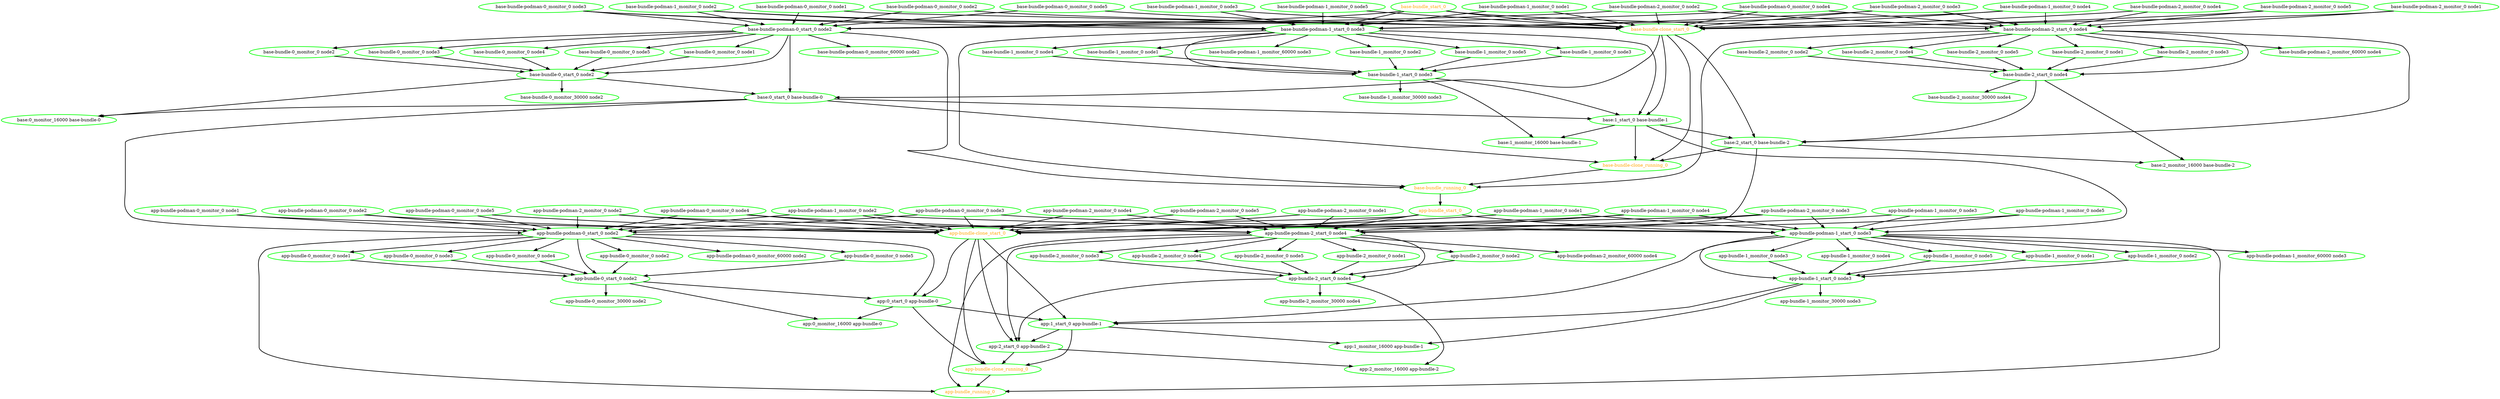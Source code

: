  digraph "g" {
"app-bundle-0_monitor_0 node1" -> "app-bundle-0_start_0 node2" [ style = bold]
"app-bundle-0_monitor_0 node1" [ style=bold color="green" fontcolor="black"]
"app-bundle-0_monitor_0 node2" -> "app-bundle-0_start_0 node2" [ style = bold]
"app-bundle-0_monitor_0 node2" [ style=bold color="green" fontcolor="black"]
"app-bundle-0_monitor_0 node3" -> "app-bundle-0_start_0 node2" [ style = bold]
"app-bundle-0_monitor_0 node3" [ style=bold color="green" fontcolor="black"]
"app-bundle-0_monitor_0 node4" -> "app-bundle-0_start_0 node2" [ style = bold]
"app-bundle-0_monitor_0 node4" [ style=bold color="green" fontcolor="black"]
"app-bundle-0_monitor_0 node5" -> "app-bundle-0_start_0 node2" [ style = bold]
"app-bundle-0_monitor_0 node5" [ style=bold color="green" fontcolor="black"]
"app-bundle-0_monitor_30000 node2" [ style=bold color="green" fontcolor="black"]
"app-bundle-0_start_0 node2" -> "app-bundle-0_monitor_30000 node2" [ style = bold]
"app-bundle-0_start_0 node2" -> "app:0_monitor_16000 app-bundle-0" [ style = bold]
"app-bundle-0_start_0 node2" -> "app:0_start_0 app-bundle-0" [ style = bold]
"app-bundle-0_start_0 node2" [ style=bold color="green" fontcolor="black"]
"app-bundle-1_monitor_0 node1" -> "app-bundle-1_start_0 node3" [ style = bold]
"app-bundle-1_monitor_0 node1" [ style=bold color="green" fontcolor="black"]
"app-bundle-1_monitor_0 node2" -> "app-bundle-1_start_0 node3" [ style = bold]
"app-bundle-1_monitor_0 node2" [ style=bold color="green" fontcolor="black"]
"app-bundle-1_monitor_0 node3" -> "app-bundle-1_start_0 node3" [ style = bold]
"app-bundle-1_monitor_0 node3" [ style=bold color="green" fontcolor="black"]
"app-bundle-1_monitor_0 node4" -> "app-bundle-1_start_0 node3" [ style = bold]
"app-bundle-1_monitor_0 node4" [ style=bold color="green" fontcolor="black"]
"app-bundle-1_monitor_0 node5" -> "app-bundle-1_start_0 node3" [ style = bold]
"app-bundle-1_monitor_0 node5" [ style=bold color="green" fontcolor="black"]
"app-bundle-1_monitor_30000 node3" [ style=bold color="green" fontcolor="black"]
"app-bundle-1_start_0 node3" -> "app-bundle-1_monitor_30000 node3" [ style = bold]
"app-bundle-1_start_0 node3" -> "app:1_monitor_16000 app-bundle-1" [ style = bold]
"app-bundle-1_start_0 node3" -> "app:1_start_0 app-bundle-1" [ style = bold]
"app-bundle-1_start_0 node3" [ style=bold color="green" fontcolor="black"]
"app-bundle-2_monitor_0 node1" -> "app-bundle-2_start_0 node4" [ style = bold]
"app-bundle-2_monitor_0 node1" [ style=bold color="green" fontcolor="black"]
"app-bundle-2_monitor_0 node2" -> "app-bundle-2_start_0 node4" [ style = bold]
"app-bundle-2_monitor_0 node2" [ style=bold color="green" fontcolor="black"]
"app-bundle-2_monitor_0 node3" -> "app-bundle-2_start_0 node4" [ style = bold]
"app-bundle-2_monitor_0 node3" [ style=bold color="green" fontcolor="black"]
"app-bundle-2_monitor_0 node4" -> "app-bundle-2_start_0 node4" [ style = bold]
"app-bundle-2_monitor_0 node4" [ style=bold color="green" fontcolor="black"]
"app-bundle-2_monitor_0 node5" -> "app-bundle-2_start_0 node4" [ style = bold]
"app-bundle-2_monitor_0 node5" [ style=bold color="green" fontcolor="black"]
"app-bundle-2_monitor_30000 node4" [ style=bold color="green" fontcolor="black"]
"app-bundle-2_start_0 node4" -> "app-bundle-2_monitor_30000 node4" [ style = bold]
"app-bundle-2_start_0 node4" -> "app:2_monitor_16000 app-bundle-2" [ style = bold]
"app-bundle-2_start_0 node4" -> "app:2_start_0 app-bundle-2" [ style = bold]
"app-bundle-2_start_0 node4" [ style=bold color="green" fontcolor="black"]
"app-bundle-clone_running_0" -> "app-bundle_running_0" [ style = bold]
"app-bundle-clone_running_0" [ style=bold color="green" fontcolor="orange"]
"app-bundle-clone_start_0" -> "app-bundle-clone_running_0" [ style = bold]
"app-bundle-clone_start_0" -> "app:0_start_0 app-bundle-0" [ style = bold]
"app-bundle-clone_start_0" -> "app:1_start_0 app-bundle-1" [ style = bold]
"app-bundle-clone_start_0" -> "app:2_start_0 app-bundle-2" [ style = bold]
"app-bundle-clone_start_0" [ style=bold color="green" fontcolor="orange"]
"app-bundle-podman-0_monitor_0 node1" -> "app-bundle-clone_start_0" [ style = bold]
"app-bundle-podman-0_monitor_0 node1" -> "app-bundle-podman-0_start_0 node2" [ style = bold]
"app-bundle-podman-0_monitor_0 node1" [ style=bold color="green" fontcolor="black"]
"app-bundle-podman-0_monitor_0 node2" -> "app-bundle-clone_start_0" [ style = bold]
"app-bundle-podman-0_monitor_0 node2" -> "app-bundle-podman-0_start_0 node2" [ style = bold]
"app-bundle-podman-0_monitor_0 node2" [ style=bold color="green" fontcolor="black"]
"app-bundle-podman-0_monitor_0 node3" -> "app-bundle-clone_start_0" [ style = bold]
"app-bundle-podman-0_monitor_0 node3" -> "app-bundle-podman-0_start_0 node2" [ style = bold]
"app-bundle-podman-0_monitor_0 node3" -> "app-bundle-podman-1_start_0 node3" [ style = bold]
"app-bundle-podman-0_monitor_0 node3" [ style=bold color="green" fontcolor="black"]
"app-bundle-podman-0_monitor_0 node4" -> "app-bundle-clone_start_0" [ style = bold]
"app-bundle-podman-0_monitor_0 node4" -> "app-bundle-podman-0_start_0 node2" [ style = bold]
"app-bundle-podman-0_monitor_0 node4" -> "app-bundle-podman-2_start_0 node4" [ style = bold]
"app-bundle-podman-0_monitor_0 node4" [ style=bold color="green" fontcolor="black"]
"app-bundle-podman-0_monitor_0 node5" -> "app-bundle-clone_start_0" [ style = bold]
"app-bundle-podman-0_monitor_0 node5" -> "app-bundle-podman-0_start_0 node2" [ style = bold]
"app-bundle-podman-0_monitor_0 node5" [ style=bold color="green" fontcolor="black"]
"app-bundle-podman-0_monitor_60000 node2" [ style=bold color="green" fontcolor="black"]
"app-bundle-podman-0_start_0 node2" -> "app-bundle-0_monitor_0 node1" [ style = bold]
"app-bundle-podman-0_start_0 node2" -> "app-bundle-0_monitor_0 node2" [ style = bold]
"app-bundle-podman-0_start_0 node2" -> "app-bundle-0_monitor_0 node3" [ style = bold]
"app-bundle-podman-0_start_0 node2" -> "app-bundle-0_monitor_0 node4" [ style = bold]
"app-bundle-podman-0_start_0 node2" -> "app-bundle-0_monitor_0 node5" [ style = bold]
"app-bundle-podman-0_start_0 node2" -> "app-bundle-0_start_0 node2" [ style = bold]
"app-bundle-podman-0_start_0 node2" -> "app-bundle-podman-0_monitor_60000 node2" [ style = bold]
"app-bundle-podman-0_start_0 node2" -> "app-bundle_running_0" [ style = bold]
"app-bundle-podman-0_start_0 node2" -> "app:0_start_0 app-bundle-0" [ style = bold]
"app-bundle-podman-0_start_0 node2" [ style=bold color="green" fontcolor="black"]
"app-bundle-podman-1_monitor_0 node1" -> "app-bundle-clone_start_0" [ style = bold]
"app-bundle-podman-1_monitor_0 node1" -> "app-bundle-podman-1_start_0 node3" [ style = bold]
"app-bundle-podman-1_monitor_0 node1" [ style=bold color="green" fontcolor="black"]
"app-bundle-podman-1_monitor_0 node2" -> "app-bundle-clone_start_0" [ style = bold]
"app-bundle-podman-1_monitor_0 node2" -> "app-bundle-podman-0_start_0 node2" [ style = bold]
"app-bundle-podman-1_monitor_0 node2" -> "app-bundle-podman-1_start_0 node3" [ style = bold]
"app-bundle-podman-1_monitor_0 node2" [ style=bold color="green" fontcolor="black"]
"app-bundle-podman-1_monitor_0 node3" -> "app-bundle-clone_start_0" [ style = bold]
"app-bundle-podman-1_monitor_0 node3" -> "app-bundle-podman-1_start_0 node3" [ style = bold]
"app-bundle-podman-1_monitor_0 node3" [ style=bold color="green" fontcolor="black"]
"app-bundle-podman-1_monitor_0 node4" -> "app-bundle-clone_start_0" [ style = bold]
"app-bundle-podman-1_monitor_0 node4" -> "app-bundle-podman-1_start_0 node3" [ style = bold]
"app-bundle-podman-1_monitor_0 node4" -> "app-bundle-podman-2_start_0 node4" [ style = bold]
"app-bundle-podman-1_monitor_0 node4" [ style=bold color="green" fontcolor="black"]
"app-bundle-podman-1_monitor_0 node5" -> "app-bundle-clone_start_0" [ style = bold]
"app-bundle-podman-1_monitor_0 node5" -> "app-bundle-podman-1_start_0 node3" [ style = bold]
"app-bundle-podman-1_monitor_0 node5" [ style=bold color="green" fontcolor="black"]
"app-bundle-podman-1_monitor_60000 node3" [ style=bold color="green" fontcolor="black"]
"app-bundle-podman-1_start_0 node3" -> "app-bundle-1_monitor_0 node1" [ style = bold]
"app-bundle-podman-1_start_0 node3" -> "app-bundle-1_monitor_0 node2" [ style = bold]
"app-bundle-podman-1_start_0 node3" -> "app-bundle-1_monitor_0 node3" [ style = bold]
"app-bundle-podman-1_start_0 node3" -> "app-bundle-1_monitor_0 node4" [ style = bold]
"app-bundle-podman-1_start_0 node3" -> "app-bundle-1_monitor_0 node5" [ style = bold]
"app-bundle-podman-1_start_0 node3" -> "app-bundle-1_start_0 node3" [ style = bold]
"app-bundle-podman-1_start_0 node3" -> "app-bundle-podman-1_monitor_60000 node3" [ style = bold]
"app-bundle-podman-1_start_0 node3" -> "app-bundle_running_0" [ style = bold]
"app-bundle-podman-1_start_0 node3" -> "app:1_start_0 app-bundle-1" [ style = bold]
"app-bundle-podman-1_start_0 node3" [ style=bold color="green" fontcolor="black"]
"app-bundle-podman-2_monitor_0 node1" -> "app-bundle-clone_start_0" [ style = bold]
"app-bundle-podman-2_monitor_0 node1" -> "app-bundle-podman-2_start_0 node4" [ style = bold]
"app-bundle-podman-2_monitor_0 node1" [ style=bold color="green" fontcolor="black"]
"app-bundle-podman-2_monitor_0 node2" -> "app-bundle-clone_start_0" [ style = bold]
"app-bundle-podman-2_monitor_0 node2" -> "app-bundle-podman-0_start_0 node2" [ style = bold]
"app-bundle-podman-2_monitor_0 node2" -> "app-bundle-podman-2_start_0 node4" [ style = bold]
"app-bundle-podman-2_monitor_0 node2" [ style=bold color="green" fontcolor="black"]
"app-bundle-podman-2_monitor_0 node3" -> "app-bundle-clone_start_0" [ style = bold]
"app-bundle-podman-2_monitor_0 node3" -> "app-bundle-podman-1_start_0 node3" [ style = bold]
"app-bundle-podman-2_monitor_0 node3" -> "app-bundle-podman-2_start_0 node4" [ style = bold]
"app-bundle-podman-2_monitor_0 node3" [ style=bold color="green" fontcolor="black"]
"app-bundle-podman-2_monitor_0 node4" -> "app-bundle-clone_start_0" [ style = bold]
"app-bundle-podman-2_monitor_0 node4" -> "app-bundle-podman-2_start_0 node4" [ style = bold]
"app-bundle-podman-2_monitor_0 node4" [ style=bold color="green" fontcolor="black"]
"app-bundle-podman-2_monitor_0 node5" -> "app-bundle-clone_start_0" [ style = bold]
"app-bundle-podman-2_monitor_0 node5" -> "app-bundle-podman-2_start_0 node4" [ style = bold]
"app-bundle-podman-2_monitor_0 node5" [ style=bold color="green" fontcolor="black"]
"app-bundle-podman-2_monitor_60000 node4" [ style=bold color="green" fontcolor="black"]
"app-bundle-podman-2_start_0 node4" -> "app-bundle-2_monitor_0 node1" [ style = bold]
"app-bundle-podman-2_start_0 node4" -> "app-bundle-2_monitor_0 node2" [ style = bold]
"app-bundle-podman-2_start_0 node4" -> "app-bundle-2_monitor_0 node3" [ style = bold]
"app-bundle-podman-2_start_0 node4" -> "app-bundle-2_monitor_0 node4" [ style = bold]
"app-bundle-podman-2_start_0 node4" -> "app-bundle-2_monitor_0 node5" [ style = bold]
"app-bundle-podman-2_start_0 node4" -> "app-bundle-2_start_0 node4" [ style = bold]
"app-bundle-podman-2_start_0 node4" -> "app-bundle-podman-2_monitor_60000 node4" [ style = bold]
"app-bundle-podman-2_start_0 node4" -> "app-bundle_running_0" [ style = bold]
"app-bundle-podman-2_start_0 node4" -> "app:2_start_0 app-bundle-2" [ style = bold]
"app-bundle-podman-2_start_0 node4" [ style=bold color="green" fontcolor="black"]
"app-bundle_running_0" [ style=bold color="green" fontcolor="orange"]
"app-bundle_start_0" -> "app-bundle-clone_start_0" [ style = bold]
"app-bundle_start_0" -> "app-bundle-podman-0_start_0 node2" [ style = bold]
"app-bundle_start_0" -> "app-bundle-podman-1_start_0 node3" [ style = bold]
"app-bundle_start_0" -> "app-bundle-podman-2_start_0 node4" [ style = bold]
"app-bundle_start_0" [ style=bold color="green" fontcolor="orange"]
"app:0_monitor_16000 app-bundle-0" [ style=bold color="green" fontcolor="black"]
"app:0_start_0 app-bundle-0" -> "app-bundle-clone_running_0" [ style = bold]
"app:0_start_0 app-bundle-0" -> "app:0_monitor_16000 app-bundle-0" [ style = bold]
"app:0_start_0 app-bundle-0" -> "app:1_start_0 app-bundle-1" [ style = bold]
"app:0_start_0 app-bundle-0" [ style=bold color="green" fontcolor="black"]
"app:1_monitor_16000 app-bundle-1" [ style=bold color="green" fontcolor="black"]
"app:1_start_0 app-bundle-1" -> "app-bundle-clone_running_0" [ style = bold]
"app:1_start_0 app-bundle-1" -> "app:1_monitor_16000 app-bundle-1" [ style = bold]
"app:1_start_0 app-bundle-1" -> "app:2_start_0 app-bundle-2" [ style = bold]
"app:1_start_0 app-bundle-1" [ style=bold color="green" fontcolor="black"]
"app:2_monitor_16000 app-bundle-2" [ style=bold color="green" fontcolor="black"]
"app:2_start_0 app-bundle-2" -> "app-bundle-clone_running_0" [ style = bold]
"app:2_start_0 app-bundle-2" -> "app:2_monitor_16000 app-bundle-2" [ style = bold]
"app:2_start_0 app-bundle-2" [ style=bold color="green" fontcolor="black"]
"base-bundle-0_monitor_0 node1" -> "base-bundle-0_start_0 node2" [ style = bold]
"base-bundle-0_monitor_0 node1" [ style=bold color="green" fontcolor="black"]
"base-bundle-0_monitor_0 node2" -> "base-bundle-0_start_0 node2" [ style = bold]
"base-bundle-0_monitor_0 node2" [ style=bold color="green" fontcolor="black"]
"base-bundle-0_monitor_0 node3" -> "base-bundle-0_start_0 node2" [ style = bold]
"base-bundle-0_monitor_0 node3" [ style=bold color="green" fontcolor="black"]
"base-bundle-0_monitor_0 node4" -> "base-bundle-0_start_0 node2" [ style = bold]
"base-bundle-0_monitor_0 node4" [ style=bold color="green" fontcolor="black"]
"base-bundle-0_monitor_0 node5" -> "base-bundle-0_start_0 node2" [ style = bold]
"base-bundle-0_monitor_0 node5" [ style=bold color="green" fontcolor="black"]
"base-bundle-0_monitor_30000 node2" [ style=bold color="green" fontcolor="black"]
"base-bundle-0_start_0 node2" -> "base-bundle-0_monitor_30000 node2" [ style = bold]
"base-bundle-0_start_0 node2" -> "base:0_monitor_16000 base-bundle-0" [ style = bold]
"base-bundle-0_start_0 node2" -> "base:0_start_0 base-bundle-0" [ style = bold]
"base-bundle-0_start_0 node2" [ style=bold color="green" fontcolor="black"]
"base-bundle-1_monitor_0 node1" -> "base-bundle-1_start_0 node3" [ style = bold]
"base-bundle-1_monitor_0 node1" [ style=bold color="green" fontcolor="black"]
"base-bundle-1_monitor_0 node2" -> "base-bundle-1_start_0 node3" [ style = bold]
"base-bundle-1_monitor_0 node2" [ style=bold color="green" fontcolor="black"]
"base-bundle-1_monitor_0 node3" -> "base-bundle-1_start_0 node3" [ style = bold]
"base-bundle-1_monitor_0 node3" [ style=bold color="green" fontcolor="black"]
"base-bundle-1_monitor_0 node4" -> "base-bundle-1_start_0 node3" [ style = bold]
"base-bundle-1_monitor_0 node4" [ style=bold color="green" fontcolor="black"]
"base-bundle-1_monitor_0 node5" -> "base-bundle-1_start_0 node3" [ style = bold]
"base-bundle-1_monitor_0 node5" [ style=bold color="green" fontcolor="black"]
"base-bundle-1_monitor_30000 node3" [ style=bold color="green" fontcolor="black"]
"base-bundle-1_start_0 node3" -> "base-bundle-1_monitor_30000 node3" [ style = bold]
"base-bundle-1_start_0 node3" -> "base:1_monitor_16000 base-bundle-1" [ style = bold]
"base-bundle-1_start_0 node3" -> "base:1_start_0 base-bundle-1" [ style = bold]
"base-bundle-1_start_0 node3" [ style=bold color="green" fontcolor="black"]
"base-bundle-2_monitor_0 node1" -> "base-bundle-2_start_0 node4" [ style = bold]
"base-bundle-2_monitor_0 node1" [ style=bold color="green" fontcolor="black"]
"base-bundle-2_monitor_0 node2" -> "base-bundle-2_start_0 node4" [ style = bold]
"base-bundle-2_monitor_0 node2" [ style=bold color="green" fontcolor="black"]
"base-bundle-2_monitor_0 node3" -> "base-bundle-2_start_0 node4" [ style = bold]
"base-bundle-2_monitor_0 node3" [ style=bold color="green" fontcolor="black"]
"base-bundle-2_monitor_0 node4" -> "base-bundle-2_start_0 node4" [ style = bold]
"base-bundle-2_monitor_0 node4" [ style=bold color="green" fontcolor="black"]
"base-bundle-2_monitor_0 node5" -> "base-bundle-2_start_0 node4" [ style = bold]
"base-bundle-2_monitor_0 node5" [ style=bold color="green" fontcolor="black"]
"base-bundle-2_monitor_30000 node4" [ style=bold color="green" fontcolor="black"]
"base-bundle-2_start_0 node4" -> "base-bundle-2_monitor_30000 node4" [ style = bold]
"base-bundle-2_start_0 node4" -> "base:2_monitor_16000 base-bundle-2" [ style = bold]
"base-bundle-2_start_0 node4" -> "base:2_start_0 base-bundle-2" [ style = bold]
"base-bundle-2_start_0 node4" [ style=bold color="green" fontcolor="black"]
"base-bundle-clone_running_0" -> "base-bundle_running_0" [ style = bold]
"base-bundle-clone_running_0" [ style=bold color="green" fontcolor="orange"]
"base-bundle-clone_start_0" -> "base-bundle-clone_running_0" [ style = bold]
"base-bundle-clone_start_0" -> "base:0_start_0 base-bundle-0" [ style = bold]
"base-bundle-clone_start_0" -> "base:1_start_0 base-bundle-1" [ style = bold]
"base-bundle-clone_start_0" -> "base:2_start_0 base-bundle-2" [ style = bold]
"base-bundle-clone_start_0" [ style=bold color="green" fontcolor="orange"]
"base-bundle-podman-0_monitor_0 node1" -> "base-bundle-clone_start_0" [ style = bold]
"base-bundle-podman-0_monitor_0 node1" -> "base-bundle-podman-0_start_0 node2" [ style = bold]
"base-bundle-podman-0_monitor_0 node1" [ style=bold color="green" fontcolor="black"]
"base-bundle-podman-0_monitor_0 node2" -> "base-bundle-clone_start_0" [ style = bold]
"base-bundle-podman-0_monitor_0 node2" -> "base-bundle-podman-0_start_0 node2" [ style = bold]
"base-bundle-podman-0_monitor_0 node2" [ style=bold color="green" fontcolor="black"]
"base-bundle-podman-0_monitor_0 node3" -> "base-bundle-clone_start_0" [ style = bold]
"base-bundle-podman-0_monitor_0 node3" -> "base-bundle-podman-0_start_0 node2" [ style = bold]
"base-bundle-podman-0_monitor_0 node3" -> "base-bundle-podman-1_start_0 node3" [ style = bold]
"base-bundle-podman-0_monitor_0 node3" [ style=bold color="green" fontcolor="black"]
"base-bundle-podman-0_monitor_0 node4" -> "base-bundle-clone_start_0" [ style = bold]
"base-bundle-podman-0_monitor_0 node4" -> "base-bundle-podman-0_start_0 node2" [ style = bold]
"base-bundle-podman-0_monitor_0 node4" -> "base-bundle-podman-2_start_0 node4" [ style = bold]
"base-bundle-podman-0_monitor_0 node4" [ style=bold color="green" fontcolor="black"]
"base-bundle-podman-0_monitor_0 node5" -> "base-bundle-clone_start_0" [ style = bold]
"base-bundle-podman-0_monitor_0 node5" -> "base-bundle-podman-0_start_0 node2" [ style = bold]
"base-bundle-podman-0_monitor_0 node5" [ style=bold color="green" fontcolor="black"]
"base-bundle-podman-0_monitor_60000 node2" [ style=bold color="green" fontcolor="black"]
"base-bundle-podman-0_start_0 node2" -> "base-bundle-0_monitor_0 node1" [ style = bold]
"base-bundle-podman-0_start_0 node2" -> "base-bundle-0_monitor_0 node2" [ style = bold]
"base-bundle-podman-0_start_0 node2" -> "base-bundle-0_monitor_0 node3" [ style = bold]
"base-bundle-podman-0_start_0 node2" -> "base-bundle-0_monitor_0 node4" [ style = bold]
"base-bundle-podman-0_start_0 node2" -> "base-bundle-0_monitor_0 node5" [ style = bold]
"base-bundle-podman-0_start_0 node2" -> "base-bundle-0_start_0 node2" [ style = bold]
"base-bundle-podman-0_start_0 node2" -> "base-bundle-podman-0_monitor_60000 node2" [ style = bold]
"base-bundle-podman-0_start_0 node2" -> "base-bundle_running_0" [ style = bold]
"base-bundle-podman-0_start_0 node2" -> "base:0_start_0 base-bundle-0" [ style = bold]
"base-bundle-podman-0_start_0 node2" [ style=bold color="green" fontcolor="black"]
"base-bundle-podman-1_monitor_0 node1" -> "base-bundle-clone_start_0" [ style = bold]
"base-bundle-podman-1_monitor_0 node1" -> "base-bundle-podman-1_start_0 node3" [ style = bold]
"base-bundle-podman-1_monitor_0 node1" [ style=bold color="green" fontcolor="black"]
"base-bundle-podman-1_monitor_0 node2" -> "base-bundle-clone_start_0" [ style = bold]
"base-bundle-podman-1_monitor_0 node2" -> "base-bundle-podman-0_start_0 node2" [ style = bold]
"base-bundle-podman-1_monitor_0 node2" -> "base-bundle-podman-1_start_0 node3" [ style = bold]
"base-bundle-podman-1_monitor_0 node2" [ style=bold color="green" fontcolor="black"]
"base-bundle-podman-1_monitor_0 node3" -> "base-bundle-clone_start_0" [ style = bold]
"base-bundle-podman-1_monitor_0 node3" -> "base-bundle-podman-1_start_0 node3" [ style = bold]
"base-bundle-podman-1_monitor_0 node3" [ style=bold color="green" fontcolor="black"]
"base-bundle-podman-1_monitor_0 node4" -> "base-bundle-clone_start_0" [ style = bold]
"base-bundle-podman-1_monitor_0 node4" -> "base-bundle-podman-1_start_0 node3" [ style = bold]
"base-bundle-podman-1_monitor_0 node4" -> "base-bundle-podman-2_start_0 node4" [ style = bold]
"base-bundle-podman-1_monitor_0 node4" [ style=bold color="green" fontcolor="black"]
"base-bundle-podman-1_monitor_0 node5" -> "base-bundle-clone_start_0" [ style = bold]
"base-bundle-podman-1_monitor_0 node5" -> "base-bundle-podman-1_start_0 node3" [ style = bold]
"base-bundle-podman-1_monitor_0 node5" [ style=bold color="green" fontcolor="black"]
"base-bundle-podman-1_monitor_60000 node3" [ style=bold color="green" fontcolor="black"]
"base-bundle-podman-1_start_0 node3" -> "base-bundle-1_monitor_0 node1" [ style = bold]
"base-bundle-podman-1_start_0 node3" -> "base-bundle-1_monitor_0 node2" [ style = bold]
"base-bundle-podman-1_start_0 node3" -> "base-bundle-1_monitor_0 node3" [ style = bold]
"base-bundle-podman-1_start_0 node3" -> "base-bundle-1_monitor_0 node4" [ style = bold]
"base-bundle-podman-1_start_0 node3" -> "base-bundle-1_monitor_0 node5" [ style = bold]
"base-bundle-podman-1_start_0 node3" -> "base-bundle-1_start_0 node3" [ style = bold]
"base-bundle-podman-1_start_0 node3" -> "base-bundle-podman-1_monitor_60000 node3" [ style = bold]
"base-bundle-podman-1_start_0 node3" -> "base-bundle_running_0" [ style = bold]
"base-bundle-podman-1_start_0 node3" -> "base:1_start_0 base-bundle-1" [ style = bold]
"base-bundle-podman-1_start_0 node3" [ style=bold color="green" fontcolor="black"]
"base-bundle-podman-2_monitor_0 node1" -> "base-bundle-clone_start_0" [ style = bold]
"base-bundle-podman-2_monitor_0 node1" -> "base-bundle-podman-2_start_0 node4" [ style = bold]
"base-bundle-podman-2_monitor_0 node1" [ style=bold color="green" fontcolor="black"]
"base-bundle-podman-2_monitor_0 node2" -> "base-bundle-clone_start_0" [ style = bold]
"base-bundle-podman-2_monitor_0 node2" -> "base-bundle-podman-0_start_0 node2" [ style = bold]
"base-bundle-podman-2_monitor_0 node2" -> "base-bundle-podman-2_start_0 node4" [ style = bold]
"base-bundle-podman-2_monitor_0 node2" [ style=bold color="green" fontcolor="black"]
"base-bundle-podman-2_monitor_0 node3" -> "base-bundle-clone_start_0" [ style = bold]
"base-bundle-podman-2_monitor_0 node3" -> "base-bundle-podman-1_start_0 node3" [ style = bold]
"base-bundle-podman-2_monitor_0 node3" -> "base-bundle-podman-2_start_0 node4" [ style = bold]
"base-bundle-podman-2_monitor_0 node3" [ style=bold color="green" fontcolor="black"]
"base-bundle-podman-2_monitor_0 node4" -> "base-bundle-clone_start_0" [ style = bold]
"base-bundle-podman-2_monitor_0 node4" -> "base-bundle-podman-2_start_0 node4" [ style = bold]
"base-bundle-podman-2_monitor_0 node4" [ style=bold color="green" fontcolor="black"]
"base-bundle-podman-2_monitor_0 node5" -> "base-bundle-clone_start_0" [ style = bold]
"base-bundle-podman-2_monitor_0 node5" -> "base-bundle-podman-2_start_0 node4" [ style = bold]
"base-bundle-podman-2_monitor_0 node5" [ style=bold color="green" fontcolor="black"]
"base-bundle-podman-2_monitor_60000 node4" [ style=bold color="green" fontcolor="black"]
"base-bundle-podman-2_start_0 node4" -> "base-bundle-2_monitor_0 node1" [ style = bold]
"base-bundle-podman-2_start_0 node4" -> "base-bundle-2_monitor_0 node2" [ style = bold]
"base-bundle-podman-2_start_0 node4" -> "base-bundle-2_monitor_0 node3" [ style = bold]
"base-bundle-podman-2_start_0 node4" -> "base-bundle-2_monitor_0 node4" [ style = bold]
"base-bundle-podman-2_start_0 node4" -> "base-bundle-2_monitor_0 node5" [ style = bold]
"base-bundle-podman-2_start_0 node4" -> "base-bundle-2_start_0 node4" [ style = bold]
"base-bundle-podman-2_start_0 node4" -> "base-bundle-podman-2_monitor_60000 node4" [ style = bold]
"base-bundle-podman-2_start_0 node4" -> "base-bundle_running_0" [ style = bold]
"base-bundle-podman-2_start_0 node4" -> "base:2_start_0 base-bundle-2" [ style = bold]
"base-bundle-podman-2_start_0 node4" [ style=bold color="green" fontcolor="black"]
"base-bundle_running_0" -> "app-bundle_start_0" [ style = bold]
"base-bundle_running_0" [ style=bold color="green" fontcolor="orange"]
"base-bundle_start_0" -> "base-bundle-clone_start_0" [ style = bold]
"base-bundle_start_0" -> "base-bundle-podman-0_start_0 node2" [ style = bold]
"base-bundle_start_0" -> "base-bundle-podman-1_start_0 node3" [ style = bold]
"base-bundle_start_0" -> "base-bundle-podman-2_start_0 node4" [ style = bold]
"base-bundle_start_0" [ style=bold color="green" fontcolor="orange"]
"base:0_monitor_16000 base-bundle-0" [ style=bold color="green" fontcolor="black"]
"base:0_start_0 base-bundle-0" -> "app-bundle-podman-0_start_0 node2" [ style = bold]
"base:0_start_0 base-bundle-0" -> "base-bundle-clone_running_0" [ style = bold]
"base:0_start_0 base-bundle-0" -> "base:0_monitor_16000 base-bundle-0" [ style = bold]
"base:0_start_0 base-bundle-0" -> "base:1_start_0 base-bundle-1" [ style = bold]
"base:0_start_0 base-bundle-0" [ style=bold color="green" fontcolor="black"]
"base:1_monitor_16000 base-bundle-1" [ style=bold color="green" fontcolor="black"]
"base:1_start_0 base-bundle-1" -> "app-bundle-podman-1_start_0 node3" [ style = bold]
"base:1_start_0 base-bundle-1" -> "base-bundle-clone_running_0" [ style = bold]
"base:1_start_0 base-bundle-1" -> "base:1_monitor_16000 base-bundle-1" [ style = bold]
"base:1_start_0 base-bundle-1" -> "base:2_start_0 base-bundle-2" [ style = bold]
"base:1_start_0 base-bundle-1" [ style=bold color="green" fontcolor="black"]
"base:2_monitor_16000 base-bundle-2" [ style=bold color="green" fontcolor="black"]
"base:2_start_0 base-bundle-2" -> "app-bundle-podman-2_start_0 node4" [ style = bold]
"base:2_start_0 base-bundle-2" -> "base-bundle-clone_running_0" [ style = bold]
"base:2_start_0 base-bundle-2" -> "base:2_monitor_16000 base-bundle-2" [ style = bold]
"base:2_start_0 base-bundle-2" [ style=bold color="green" fontcolor="black"]
}
